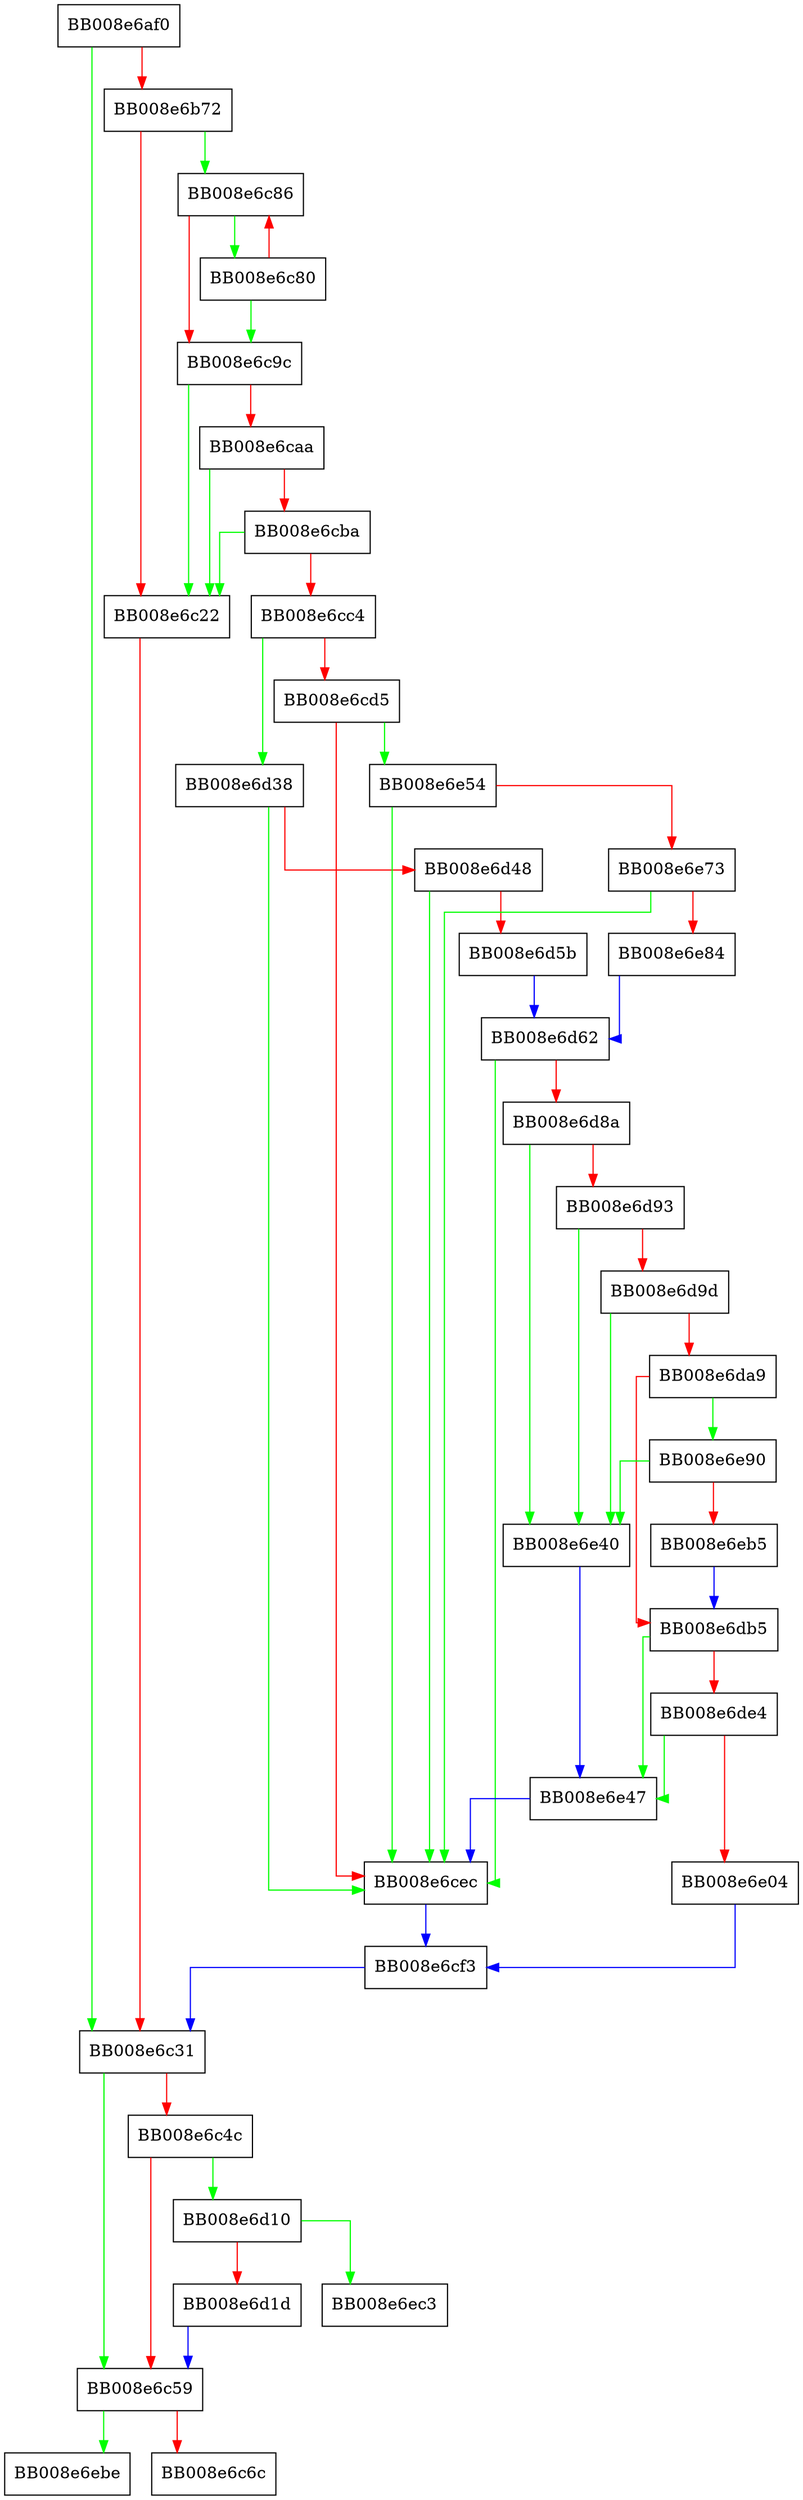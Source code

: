 digraph __nscd_get_mapping {
  node [shape="box"];
  graph [splines=ortho];
  BB008e6af0 -> BB008e6c31 [color="green"];
  BB008e6af0 -> BB008e6b72 [color="red"];
  BB008e6b72 -> BB008e6c86 [color="green"];
  BB008e6b72 -> BB008e6c22 [color="red"];
  BB008e6c22 -> BB008e6c31 [color="red"];
  BB008e6c31 -> BB008e6c59 [color="green"];
  BB008e6c31 -> BB008e6c4c [color="red"];
  BB008e6c4c -> BB008e6d10 [color="green"];
  BB008e6c4c -> BB008e6c59 [color="red"];
  BB008e6c59 -> BB008e6ebe [color="green"];
  BB008e6c59 -> BB008e6c6c [color="red"];
  BB008e6c80 -> BB008e6c9c [color="green"];
  BB008e6c80 -> BB008e6c86 [color="red"];
  BB008e6c86 -> BB008e6c80 [color="green"];
  BB008e6c86 -> BB008e6c9c [color="red"];
  BB008e6c9c -> BB008e6c22 [color="green"];
  BB008e6c9c -> BB008e6caa [color="red"];
  BB008e6caa -> BB008e6c22 [color="green"];
  BB008e6caa -> BB008e6cba [color="red"];
  BB008e6cba -> BB008e6c22 [color="green"];
  BB008e6cba -> BB008e6cc4 [color="red"];
  BB008e6cc4 -> BB008e6d38 [color="green"];
  BB008e6cc4 -> BB008e6cd5 [color="red"];
  BB008e6cd5 -> BB008e6e54 [color="green"];
  BB008e6cd5 -> BB008e6cec [color="red"];
  BB008e6cec -> BB008e6cf3 [color="blue"];
  BB008e6cf3 -> BB008e6c31 [color="blue"];
  BB008e6d10 -> BB008e6ec3 [color="green"];
  BB008e6d10 -> BB008e6d1d [color="red"];
  BB008e6d1d -> BB008e6c59 [color="blue"];
  BB008e6d38 -> BB008e6cec [color="green"];
  BB008e6d38 -> BB008e6d48 [color="red"];
  BB008e6d48 -> BB008e6cec [color="green"];
  BB008e6d48 -> BB008e6d5b [color="red"];
  BB008e6d5b -> BB008e6d62 [color="blue"];
  BB008e6d62 -> BB008e6cec [color="green"];
  BB008e6d62 -> BB008e6d8a [color="red"];
  BB008e6d8a -> BB008e6e40 [color="green"];
  BB008e6d8a -> BB008e6d93 [color="red"];
  BB008e6d93 -> BB008e6e40 [color="green"];
  BB008e6d93 -> BB008e6d9d [color="red"];
  BB008e6d9d -> BB008e6e40 [color="green"];
  BB008e6d9d -> BB008e6da9 [color="red"];
  BB008e6da9 -> BB008e6e90 [color="green"];
  BB008e6da9 -> BB008e6db5 [color="red"];
  BB008e6db5 -> BB008e6e47 [color="green"];
  BB008e6db5 -> BB008e6de4 [color="red"];
  BB008e6de4 -> BB008e6e47 [color="green"];
  BB008e6de4 -> BB008e6e04 [color="red"];
  BB008e6e04 -> BB008e6cf3 [color="blue"];
  BB008e6e40 -> BB008e6e47 [color="blue"];
  BB008e6e47 -> BB008e6cec [color="blue"];
  BB008e6e54 -> BB008e6cec [color="green"];
  BB008e6e54 -> BB008e6e73 [color="red"];
  BB008e6e73 -> BB008e6cec [color="green"];
  BB008e6e73 -> BB008e6e84 [color="red"];
  BB008e6e84 -> BB008e6d62 [color="blue"];
  BB008e6e90 -> BB008e6e40 [color="green"];
  BB008e6e90 -> BB008e6eb5 [color="red"];
  BB008e6eb5 -> BB008e6db5 [color="blue"];
}